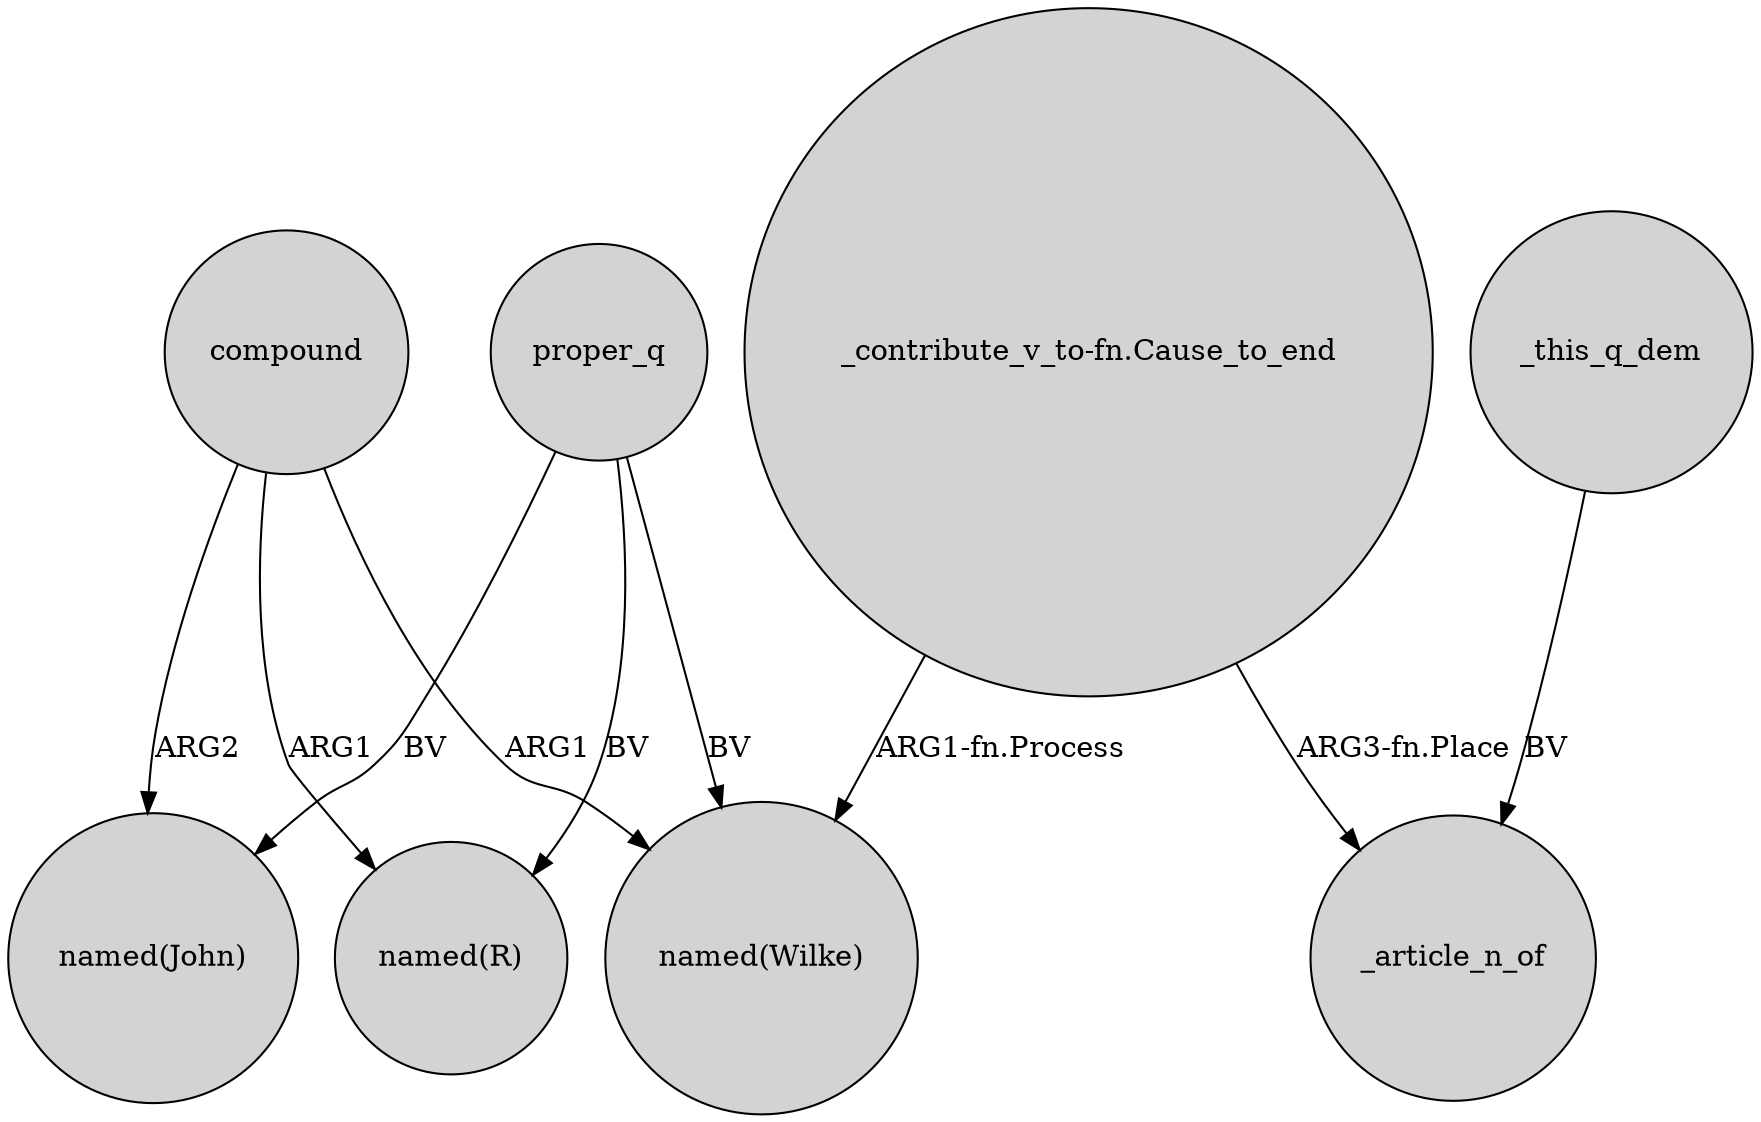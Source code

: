 digraph {
	node [shape=circle style=filled]
	compound -> "named(John)" [label=ARG2]
	proper_q -> "named(Wilke)" [label=BV]
	"_contribute_v_to-fn.Cause_to_end" -> "named(Wilke)" [label="ARG1-fn.Process"]
	compound -> "named(R)" [label=ARG1]
	"_contribute_v_to-fn.Cause_to_end" -> _article_n_of [label="ARG3-fn.Place"]
	compound -> "named(Wilke)" [label=ARG1]
	proper_q -> "named(R)" [label=BV]
	_this_q_dem -> _article_n_of [label=BV]
	proper_q -> "named(John)" [label=BV]
}
